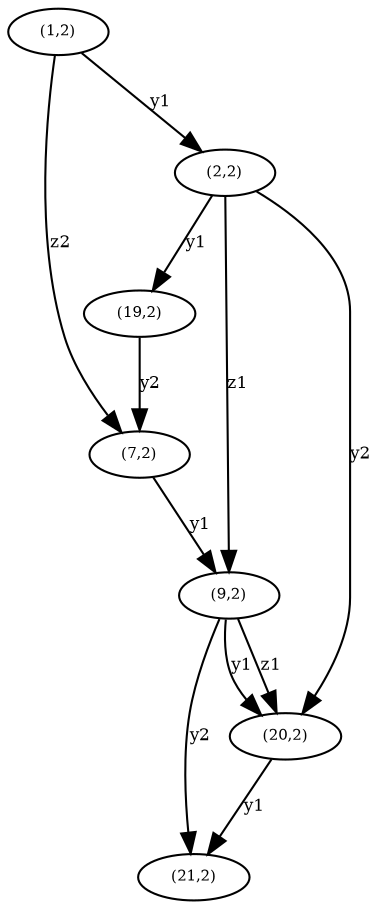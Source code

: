 digraph D1_2 {
"Hv(1,2)" [label="(1,2)",fontsize=7,width=.01,height=.01];
"Hv(1,2)" -> "Hv(2,2)" [label="y1",fontsize=8];
"Hv(1,2)" -> "Hv(7,2)" [label="z2",fontsize=8];
"Hv(2,2)" [label="(2,2)",fontsize=7,width=.01,height=.01];
"Hv(2,2)" -> "Hv(20,2)" [label="y2",fontsize=8];
"Hv(2,2)" -> "Hv(19,2)" [label="y1",fontsize=8];
"Hv(2,2)" -> "Hv(9,2)" [label="z1",fontsize=8];
"Hv(7,2)" [label="(7,2)",fontsize=7,width=.01,height=.01];
"Hv(7,2)" -> "Hv(9,2)" [label="y1",fontsize=8];
"Hv(9,2)" [label="(9,2)",fontsize=7,width=.01,height=.01];
"Hv(9,2)" -> "Hv(20,2)" [label="y1",fontsize=8];
"Hv(9,2)" -> "Hv(21,2)" [label="y2",fontsize=8];
"Hv(9,2)" -> "Hv(20,2)" [label="z1",fontsize=8];
"Hv(19,2)" [label="(19,2)",fontsize=7,width=.01,height=.01];
"Hv(19,2)" -> "Hv(7,2)" [label="y2",fontsize=8];
"Hv(20,2)" [label="(20,2)",fontsize=7,width=.01,height=.01];
"Hv(20,2)" -> "Hv(21,2)" [label="y1",fontsize=8];
"Hv(21,2)" [label="(21,2)",fontsize=7,width=.01,height=.01];}